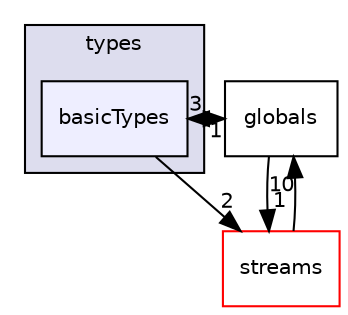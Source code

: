 digraph "src/phasicFlow/types/basicTypes" {
  compound=true
  node [ fontsize="10", fontname="Helvetica"];
  edge [ labelfontsize="10", labelfontname="Helvetica"];
  subgraph clusterdir_e8baec020e471dff3bc06b812491e6c5 {
    graph [ bgcolor="#ddddee", pencolor="black", label="types" fontname="Helvetica", fontsize="10", URL="dir_e8baec020e471dff3bc06b812491e6c5.html"]
  dir_1a770030fbe0d8c1d8599c15a9d89b7c [shape=box, label="basicTypes", style="filled", fillcolor="#eeeeff", pencolor="black", URL="dir_1a770030fbe0d8c1d8599c15a9d89b7c.html"];
  }
  dir_5f6559faa080c0b07ec2a71fd7e912fc [shape=box label="globals" URL="dir_5f6559faa080c0b07ec2a71fd7e912fc.html"];
  dir_b13948a90891cb8a59f39ab8c50a8102 [shape=box label="streams" fillcolor="white" style="filled" color="red" URL="dir_b13948a90891cb8a59f39ab8c50a8102.html"];
  dir_5f6559faa080c0b07ec2a71fd7e912fc->dir_b13948a90891cb8a59f39ab8c50a8102 [headlabel="1", labeldistance=1.5 headhref="dir_000117_000131.html"];
  dir_5f6559faa080c0b07ec2a71fd7e912fc->dir_1a770030fbe0d8c1d8599c15a9d89b7c [headlabel="1", labeldistance=1.5 headhref="dir_000117_000176.html"];
  dir_b13948a90891cb8a59f39ab8c50a8102->dir_5f6559faa080c0b07ec2a71fd7e912fc [headlabel="10", labeldistance=1.5 headhref="dir_000131_000117.html"];
  dir_1a770030fbe0d8c1d8599c15a9d89b7c->dir_5f6559faa080c0b07ec2a71fd7e912fc [headlabel="3", labeldistance=1.5 headhref="dir_000176_000117.html"];
  dir_1a770030fbe0d8c1d8599c15a9d89b7c->dir_b13948a90891cb8a59f39ab8c50a8102 [headlabel="2", labeldistance=1.5 headhref="dir_000176_000131.html"];
}
